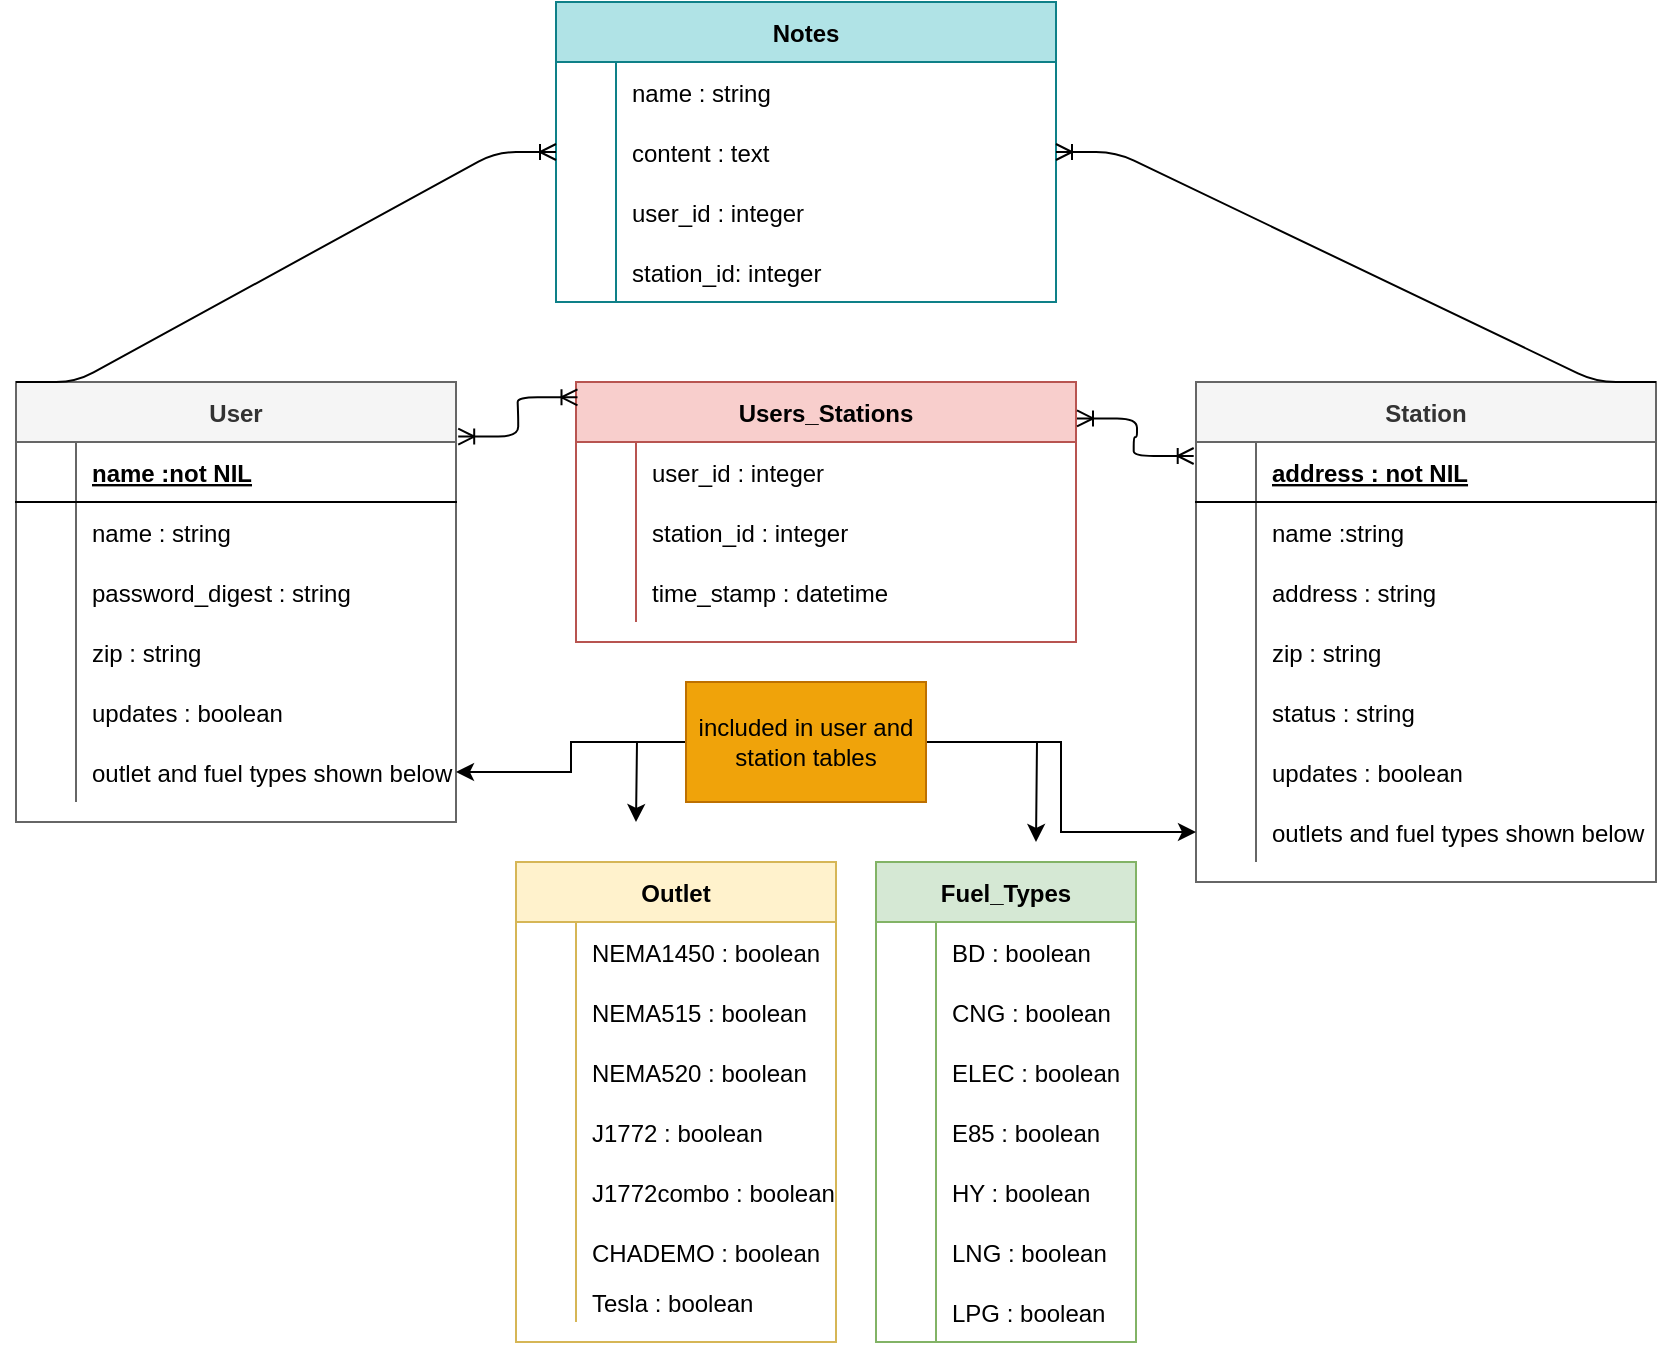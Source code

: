 <mxfile version="14.6.6" type="github">
  <diagram id="R2lEEEUBdFMjLlhIrx00" name="Page-1">
    <mxGraphModel dx="1888" dy="1648" grid="1" gridSize="10" guides="1" tooltips="1" connect="1" arrows="1" fold="1" page="1" pageScale="1" pageWidth="850" pageHeight="1100" math="0" shadow="0" extFonts="Permanent Marker^https://fonts.googleapis.com/css?family=Permanent+Marker">
      <root>
        <mxCell id="0" />
        <mxCell id="1" parent="0" />
        <mxCell id="C-vyLk0tnHw3VtMMgP7b-2" value="Station" style="shape=table;startSize=30;container=1;collapsible=1;childLayout=tableLayout;fixedRows=1;rowLines=0;fontStyle=1;align=center;resizeLast=1;fillColor=#f5f5f5;strokeColor=#666666;fontColor=#333333;" parent="1" vertex="1">
          <mxGeometry x="560" width="230" height="250" as="geometry" />
        </mxCell>
        <mxCell id="C-vyLk0tnHw3VtMMgP7b-3" value="" style="shape=partialRectangle;collapsible=0;dropTarget=0;pointerEvents=0;fillColor=none;points=[[0,0.5],[1,0.5]];portConstraint=eastwest;top=0;left=0;right=0;bottom=1;" parent="C-vyLk0tnHw3VtMMgP7b-2" vertex="1">
          <mxGeometry y="30" width="230" height="30" as="geometry" />
        </mxCell>
        <mxCell id="C-vyLk0tnHw3VtMMgP7b-4" value="" style="shape=partialRectangle;overflow=hidden;connectable=0;fillColor=none;top=0;left=0;bottom=0;right=0;fontStyle=1;" parent="C-vyLk0tnHw3VtMMgP7b-3" vertex="1">
          <mxGeometry width="30" height="30" as="geometry" />
        </mxCell>
        <mxCell id="C-vyLk0tnHw3VtMMgP7b-5" value="address : not NIL" style="shape=partialRectangle;overflow=hidden;connectable=0;fillColor=none;top=0;left=0;bottom=0;right=0;align=left;spacingLeft=6;fontStyle=5;" parent="C-vyLk0tnHw3VtMMgP7b-3" vertex="1">
          <mxGeometry x="30" width="200" height="30" as="geometry" />
        </mxCell>
        <mxCell id="C-vyLk0tnHw3VtMMgP7b-6" value="" style="shape=partialRectangle;collapsible=0;dropTarget=0;pointerEvents=0;fillColor=none;points=[[0,0.5],[1,0.5]];portConstraint=eastwest;top=0;left=0;right=0;bottom=0;" parent="C-vyLk0tnHw3VtMMgP7b-2" vertex="1">
          <mxGeometry y="60" width="230" height="30" as="geometry" />
        </mxCell>
        <mxCell id="C-vyLk0tnHw3VtMMgP7b-7" value="" style="shape=partialRectangle;overflow=hidden;connectable=0;fillColor=none;top=0;left=0;bottom=0;right=0;" parent="C-vyLk0tnHw3VtMMgP7b-6" vertex="1">
          <mxGeometry width="30" height="30" as="geometry" />
        </mxCell>
        <mxCell id="C-vyLk0tnHw3VtMMgP7b-8" value="name :string" style="shape=partialRectangle;overflow=hidden;connectable=0;fillColor=none;top=0;left=0;bottom=0;right=0;align=left;spacingLeft=6;" parent="C-vyLk0tnHw3VtMMgP7b-6" vertex="1">
          <mxGeometry x="30" width="200" height="30" as="geometry" />
        </mxCell>
        <mxCell id="C-vyLk0tnHw3VtMMgP7b-9" value="" style="shape=partialRectangle;collapsible=0;dropTarget=0;pointerEvents=0;fillColor=none;points=[[0,0.5],[1,0.5]];portConstraint=eastwest;top=0;left=0;right=0;bottom=0;" parent="C-vyLk0tnHw3VtMMgP7b-2" vertex="1">
          <mxGeometry y="90" width="230" height="30" as="geometry" />
        </mxCell>
        <mxCell id="C-vyLk0tnHw3VtMMgP7b-10" value="" style="shape=partialRectangle;overflow=hidden;connectable=0;fillColor=none;top=0;left=0;bottom=0;right=0;" parent="C-vyLk0tnHw3VtMMgP7b-9" vertex="1">
          <mxGeometry width="30" height="30" as="geometry" />
        </mxCell>
        <mxCell id="C-vyLk0tnHw3VtMMgP7b-11" value="address : string" style="shape=partialRectangle;overflow=hidden;connectable=0;fillColor=none;top=0;left=0;bottom=0;right=0;align=left;spacingLeft=6;" parent="C-vyLk0tnHw3VtMMgP7b-9" vertex="1">
          <mxGeometry x="30" width="200" height="30" as="geometry" />
        </mxCell>
        <mxCell id="jf7yfhhVnmcouFcIS6rH-11" value="" style="shape=partialRectangle;collapsible=0;dropTarget=0;pointerEvents=0;fillColor=none;points=[[0,0.5],[1,0.5]];portConstraint=eastwest;top=0;left=0;right=0;bottom=0;" vertex="1" parent="C-vyLk0tnHw3VtMMgP7b-2">
          <mxGeometry y="120" width="230" height="30" as="geometry" />
        </mxCell>
        <mxCell id="jf7yfhhVnmcouFcIS6rH-12" value="" style="shape=partialRectangle;overflow=hidden;connectable=0;fillColor=none;top=0;left=0;bottom=0;right=0;" vertex="1" parent="jf7yfhhVnmcouFcIS6rH-11">
          <mxGeometry width="30" height="30" as="geometry" />
        </mxCell>
        <mxCell id="jf7yfhhVnmcouFcIS6rH-13" value="zip : string" style="shape=partialRectangle;overflow=hidden;connectable=0;fillColor=none;top=0;left=0;bottom=0;right=0;align=left;spacingLeft=6;" vertex="1" parent="jf7yfhhVnmcouFcIS6rH-11">
          <mxGeometry x="30" width="200" height="30" as="geometry" />
        </mxCell>
        <mxCell id="jf7yfhhVnmcouFcIS6rH-14" value="" style="shape=partialRectangle;collapsible=0;dropTarget=0;pointerEvents=0;fillColor=none;points=[[0,0.5],[1,0.5]];portConstraint=eastwest;top=0;left=0;right=0;bottom=0;" vertex="1" parent="C-vyLk0tnHw3VtMMgP7b-2">
          <mxGeometry y="150" width="230" height="30" as="geometry" />
        </mxCell>
        <mxCell id="jf7yfhhVnmcouFcIS6rH-15" value="" style="shape=partialRectangle;overflow=hidden;connectable=0;fillColor=none;top=0;left=0;bottom=0;right=0;" vertex="1" parent="jf7yfhhVnmcouFcIS6rH-14">
          <mxGeometry width="30" height="30" as="geometry" />
        </mxCell>
        <mxCell id="jf7yfhhVnmcouFcIS6rH-16" value="status : string" style="shape=partialRectangle;overflow=hidden;connectable=0;fillColor=none;top=0;left=0;bottom=0;right=0;align=left;spacingLeft=6;" vertex="1" parent="jf7yfhhVnmcouFcIS6rH-14">
          <mxGeometry x="30" width="200" height="30" as="geometry" />
        </mxCell>
        <mxCell id="jf7yfhhVnmcouFcIS6rH-171" value="" style="shape=partialRectangle;collapsible=0;dropTarget=0;pointerEvents=0;fillColor=none;points=[[0,0.5],[1,0.5]];portConstraint=eastwest;top=0;left=0;right=0;bottom=0;" vertex="1" parent="C-vyLk0tnHw3VtMMgP7b-2">
          <mxGeometry y="180" width="230" height="30" as="geometry" />
        </mxCell>
        <mxCell id="jf7yfhhVnmcouFcIS6rH-172" value="" style="shape=partialRectangle;overflow=hidden;connectable=0;fillColor=none;top=0;left=0;bottom=0;right=0;" vertex="1" parent="jf7yfhhVnmcouFcIS6rH-171">
          <mxGeometry width="30" height="30" as="geometry" />
        </mxCell>
        <mxCell id="jf7yfhhVnmcouFcIS6rH-173" value="updates : boolean" style="shape=partialRectangle;overflow=hidden;connectable=0;fillColor=none;top=0;left=0;bottom=0;right=0;align=left;spacingLeft=6;" vertex="1" parent="jf7yfhhVnmcouFcIS6rH-171">
          <mxGeometry x="30" width="200" height="30" as="geometry" />
        </mxCell>
        <mxCell id="jf7yfhhVnmcouFcIS6rH-182" value="" style="shape=partialRectangle;collapsible=0;dropTarget=0;pointerEvents=0;fillColor=none;points=[[0,0.5],[1,0.5]];portConstraint=eastwest;top=0;left=0;right=0;bottom=0;" vertex="1" parent="C-vyLk0tnHw3VtMMgP7b-2">
          <mxGeometry y="210" width="230" height="30" as="geometry" />
        </mxCell>
        <mxCell id="jf7yfhhVnmcouFcIS6rH-183" value="" style="shape=partialRectangle;overflow=hidden;connectable=0;fillColor=none;top=0;left=0;bottom=0;right=0;" vertex="1" parent="jf7yfhhVnmcouFcIS6rH-182">
          <mxGeometry width="30" height="30" as="geometry" />
        </mxCell>
        <mxCell id="jf7yfhhVnmcouFcIS6rH-184" value="outlets and fuel types shown below" style="shape=partialRectangle;overflow=hidden;connectable=0;fillColor=none;top=0;left=0;bottom=0;right=0;align=left;spacingLeft=6;" vertex="1" parent="jf7yfhhVnmcouFcIS6rH-182">
          <mxGeometry x="30" width="200" height="30" as="geometry" />
        </mxCell>
        <mxCell id="C-vyLk0tnHw3VtMMgP7b-13" value="Users_Stations" style="shape=table;startSize=30;container=1;collapsible=1;childLayout=tableLayout;fixedRows=1;rowLines=0;fontStyle=1;align=center;resizeLast=1;fillColor=#f8cecc;strokeColor=#b85450;" parent="1" vertex="1">
          <mxGeometry x="250" width="250" height="130" as="geometry" />
        </mxCell>
        <mxCell id="C-vyLk0tnHw3VtMMgP7b-17" value="" style="shape=partialRectangle;collapsible=0;dropTarget=0;pointerEvents=0;fillColor=none;points=[[0,0.5],[1,0.5]];portConstraint=eastwest;top=0;left=0;right=0;bottom=0;" parent="C-vyLk0tnHw3VtMMgP7b-13" vertex="1">
          <mxGeometry y="30" width="250" height="30" as="geometry" />
        </mxCell>
        <mxCell id="C-vyLk0tnHw3VtMMgP7b-18" value="" style="shape=partialRectangle;overflow=hidden;connectable=0;fillColor=none;top=0;left=0;bottom=0;right=0;" parent="C-vyLk0tnHw3VtMMgP7b-17" vertex="1">
          <mxGeometry width="30" height="30" as="geometry" />
        </mxCell>
        <mxCell id="C-vyLk0tnHw3VtMMgP7b-19" value="user_id : integer" style="shape=partialRectangle;overflow=hidden;connectable=0;fillColor=none;top=0;left=0;bottom=0;right=0;align=left;spacingLeft=6;" parent="C-vyLk0tnHw3VtMMgP7b-17" vertex="1">
          <mxGeometry x="30" width="220" height="30" as="geometry" />
        </mxCell>
        <mxCell id="C-vyLk0tnHw3VtMMgP7b-20" value="" style="shape=partialRectangle;collapsible=0;dropTarget=0;pointerEvents=0;fillColor=none;points=[[0,0.5],[1,0.5]];portConstraint=eastwest;top=0;left=0;right=0;bottom=0;" parent="C-vyLk0tnHw3VtMMgP7b-13" vertex="1">
          <mxGeometry y="60" width="250" height="30" as="geometry" />
        </mxCell>
        <mxCell id="C-vyLk0tnHw3VtMMgP7b-21" value="" style="shape=partialRectangle;overflow=hidden;connectable=0;fillColor=none;top=0;left=0;bottom=0;right=0;" parent="C-vyLk0tnHw3VtMMgP7b-20" vertex="1">
          <mxGeometry width="30" height="30" as="geometry" />
        </mxCell>
        <mxCell id="C-vyLk0tnHw3VtMMgP7b-22" value="station_id : integer" style="shape=partialRectangle;overflow=hidden;connectable=0;fillColor=none;top=0;left=0;bottom=0;right=0;align=left;spacingLeft=6;" parent="C-vyLk0tnHw3VtMMgP7b-20" vertex="1">
          <mxGeometry x="30" width="220" height="30" as="geometry" />
        </mxCell>
        <mxCell id="jf7yfhhVnmcouFcIS6rH-17" value="" style="shape=partialRectangle;collapsible=0;dropTarget=0;pointerEvents=0;fillColor=none;points=[[0,0.5],[1,0.5]];portConstraint=eastwest;top=0;left=0;right=0;bottom=0;" vertex="1" parent="C-vyLk0tnHw3VtMMgP7b-13">
          <mxGeometry y="90" width="250" height="30" as="geometry" />
        </mxCell>
        <mxCell id="jf7yfhhVnmcouFcIS6rH-18" value="" style="shape=partialRectangle;overflow=hidden;connectable=0;fillColor=none;top=0;left=0;bottom=0;right=0;" vertex="1" parent="jf7yfhhVnmcouFcIS6rH-17">
          <mxGeometry width="30" height="30" as="geometry" />
        </mxCell>
        <mxCell id="jf7yfhhVnmcouFcIS6rH-19" value="time_stamp : datetime" style="shape=partialRectangle;overflow=hidden;connectable=0;fillColor=none;top=0;left=0;bottom=0;right=0;align=left;spacingLeft=6;" vertex="1" parent="jf7yfhhVnmcouFcIS6rH-17">
          <mxGeometry x="30" width="220" height="30" as="geometry" />
        </mxCell>
        <mxCell id="C-vyLk0tnHw3VtMMgP7b-23" value="User" style="shape=table;startSize=30;container=1;collapsible=1;childLayout=tableLayout;fixedRows=1;rowLines=0;fontStyle=1;align=center;resizeLast=1;fillColor=#f5f5f5;strokeColor=#666666;fontColor=#333333;" parent="1" vertex="1">
          <mxGeometry x="-30" width="220" height="220" as="geometry" />
        </mxCell>
        <mxCell id="C-vyLk0tnHw3VtMMgP7b-24" value="" style="shape=partialRectangle;collapsible=0;dropTarget=0;pointerEvents=0;fillColor=none;points=[[0,0.5],[1,0.5]];portConstraint=eastwest;top=0;left=0;right=0;bottom=1;" parent="C-vyLk0tnHw3VtMMgP7b-23" vertex="1">
          <mxGeometry y="30" width="220" height="30" as="geometry" />
        </mxCell>
        <mxCell id="C-vyLk0tnHw3VtMMgP7b-25" value="" style="shape=partialRectangle;overflow=hidden;connectable=0;fillColor=none;top=0;left=0;bottom=0;right=0;fontStyle=1;" parent="C-vyLk0tnHw3VtMMgP7b-24" vertex="1">
          <mxGeometry width="30" height="30" as="geometry" />
        </mxCell>
        <mxCell id="C-vyLk0tnHw3VtMMgP7b-26" value="name :not NIL" style="shape=partialRectangle;overflow=hidden;connectable=0;fillColor=none;top=0;left=0;bottom=0;right=0;align=left;spacingLeft=6;fontStyle=5;" parent="C-vyLk0tnHw3VtMMgP7b-24" vertex="1">
          <mxGeometry x="30" width="190" height="30" as="geometry" />
        </mxCell>
        <mxCell id="C-vyLk0tnHw3VtMMgP7b-27" value="" style="shape=partialRectangle;collapsible=0;dropTarget=0;pointerEvents=0;fillColor=none;points=[[0,0.5],[1,0.5]];portConstraint=eastwest;top=0;left=0;right=0;bottom=0;" parent="C-vyLk0tnHw3VtMMgP7b-23" vertex="1">
          <mxGeometry y="60" width="220" height="30" as="geometry" />
        </mxCell>
        <mxCell id="C-vyLk0tnHw3VtMMgP7b-28" value="" style="shape=partialRectangle;overflow=hidden;connectable=0;fillColor=none;top=0;left=0;bottom=0;right=0;" parent="C-vyLk0tnHw3VtMMgP7b-27" vertex="1">
          <mxGeometry width="30" height="30" as="geometry" />
        </mxCell>
        <mxCell id="C-vyLk0tnHw3VtMMgP7b-29" value="name : string" style="shape=partialRectangle;overflow=hidden;connectable=0;fillColor=none;top=0;left=0;bottom=0;right=0;align=left;spacingLeft=6;" parent="C-vyLk0tnHw3VtMMgP7b-27" vertex="1">
          <mxGeometry x="30" width="190" height="30" as="geometry" />
        </mxCell>
        <mxCell id="jf7yfhhVnmcouFcIS6rH-5" value="" style="shape=partialRectangle;collapsible=0;dropTarget=0;pointerEvents=0;fillColor=none;points=[[0,0.5],[1,0.5]];portConstraint=eastwest;top=0;left=0;right=0;bottom=0;" vertex="1" parent="C-vyLk0tnHw3VtMMgP7b-23">
          <mxGeometry y="90" width="220" height="30" as="geometry" />
        </mxCell>
        <mxCell id="jf7yfhhVnmcouFcIS6rH-6" value="" style="shape=partialRectangle;overflow=hidden;connectable=0;fillColor=none;top=0;left=0;bottom=0;right=0;" vertex="1" parent="jf7yfhhVnmcouFcIS6rH-5">
          <mxGeometry width="30" height="30" as="geometry" />
        </mxCell>
        <mxCell id="jf7yfhhVnmcouFcIS6rH-7" value="password_digest : string" style="shape=partialRectangle;overflow=hidden;connectable=0;fillColor=none;top=0;left=0;bottom=0;right=0;align=left;spacingLeft=6;" vertex="1" parent="jf7yfhhVnmcouFcIS6rH-5">
          <mxGeometry x="30" width="190" height="30" as="geometry" />
        </mxCell>
        <mxCell id="jf7yfhhVnmcouFcIS6rH-8" value="" style="shape=partialRectangle;collapsible=0;dropTarget=0;pointerEvents=0;fillColor=none;points=[[0,0.5],[1,0.5]];portConstraint=eastwest;top=0;left=0;right=0;bottom=0;" vertex="1" parent="C-vyLk0tnHw3VtMMgP7b-23">
          <mxGeometry y="120" width="220" height="30" as="geometry" />
        </mxCell>
        <mxCell id="jf7yfhhVnmcouFcIS6rH-9" value="" style="shape=partialRectangle;overflow=hidden;connectable=0;fillColor=none;top=0;left=0;bottom=0;right=0;" vertex="1" parent="jf7yfhhVnmcouFcIS6rH-8">
          <mxGeometry width="30" height="30" as="geometry" />
        </mxCell>
        <mxCell id="jf7yfhhVnmcouFcIS6rH-10" value="zip : string " style="shape=partialRectangle;overflow=hidden;connectable=0;fillColor=none;top=0;left=0;bottom=0;right=0;align=left;spacingLeft=6;" vertex="1" parent="jf7yfhhVnmcouFcIS6rH-8">
          <mxGeometry x="30" width="190" height="30" as="geometry" />
        </mxCell>
        <mxCell id="jf7yfhhVnmcouFcIS6rH-168" value="" style="shape=partialRectangle;collapsible=0;dropTarget=0;pointerEvents=0;fillColor=none;points=[[0,0.5],[1,0.5]];portConstraint=eastwest;top=0;left=0;right=0;bottom=0;" vertex="1" parent="C-vyLk0tnHw3VtMMgP7b-23">
          <mxGeometry y="150" width="220" height="30" as="geometry" />
        </mxCell>
        <mxCell id="jf7yfhhVnmcouFcIS6rH-169" value="" style="shape=partialRectangle;overflow=hidden;connectable=0;fillColor=none;top=0;left=0;bottom=0;right=0;" vertex="1" parent="jf7yfhhVnmcouFcIS6rH-168">
          <mxGeometry width="30" height="30" as="geometry" />
        </mxCell>
        <mxCell id="jf7yfhhVnmcouFcIS6rH-170" value="updates : boolean" style="shape=partialRectangle;overflow=hidden;connectable=0;fillColor=none;top=0;left=0;bottom=0;right=0;align=left;spacingLeft=6;" vertex="1" parent="jf7yfhhVnmcouFcIS6rH-168">
          <mxGeometry x="30" width="190" height="30" as="geometry" />
        </mxCell>
        <mxCell id="jf7yfhhVnmcouFcIS6rH-179" value="" style="shape=partialRectangle;collapsible=0;dropTarget=0;pointerEvents=0;fillColor=none;points=[[0,0.5],[1,0.5]];portConstraint=eastwest;top=0;left=0;right=0;bottom=0;" vertex="1" parent="C-vyLk0tnHw3VtMMgP7b-23">
          <mxGeometry y="180" width="220" height="30" as="geometry" />
        </mxCell>
        <mxCell id="jf7yfhhVnmcouFcIS6rH-180" value="" style="shape=partialRectangle;overflow=hidden;connectable=0;fillColor=none;top=0;left=0;bottom=0;right=0;" vertex="1" parent="jf7yfhhVnmcouFcIS6rH-179">
          <mxGeometry width="30" height="30" as="geometry" />
        </mxCell>
        <mxCell id="jf7yfhhVnmcouFcIS6rH-181" value="outlet and fuel types shown below" style="shape=partialRectangle;overflow=hidden;connectable=0;fillColor=none;top=0;left=0;bottom=0;right=0;align=left;spacingLeft=6;" vertex="1" parent="jf7yfhhVnmcouFcIS6rH-179">
          <mxGeometry x="30" width="190" height="30" as="geometry" />
        </mxCell>
        <mxCell id="jf7yfhhVnmcouFcIS6rH-1" value="" style="edgeStyle=entityRelationEdgeStyle;fontSize=12;html=1;endArrow=ERoneToMany;startArrow=ERoneToMany;entryX=0.003;entryY=0.059;entryDx=0;entryDy=0;entryPerimeter=0;exitX=1.005;exitY=0.124;exitDx=0;exitDy=0;exitPerimeter=0;" edge="1" parent="1" source="C-vyLk0tnHw3VtMMgP7b-23" target="C-vyLk0tnHw3VtMMgP7b-13">
          <mxGeometry width="100" height="100" relative="1" as="geometry">
            <mxPoint x="170" y="310" as="sourcePoint" />
            <mxPoint x="470" y="230" as="targetPoint" />
          </mxGeometry>
        </mxCell>
        <mxCell id="jf7yfhhVnmcouFcIS6rH-3" value="" style="edgeStyle=entityRelationEdgeStyle;fontSize=12;html=1;endArrow=ERoneToMany;startArrow=ERoneToMany;entryX=-0.005;entryY=0.148;entryDx=0;entryDy=0;entryPerimeter=0;exitX=1.002;exitY=0.14;exitDx=0;exitDy=0;exitPerimeter=0;" edge="1" parent="1" source="C-vyLk0tnHw3VtMMgP7b-13" target="C-vyLk0tnHw3VtMMgP7b-2">
          <mxGeometry width="100" height="100" relative="1" as="geometry">
            <mxPoint x="370" y="330" as="sourcePoint" />
            <mxPoint x="470" y="230" as="targetPoint" />
          </mxGeometry>
        </mxCell>
        <mxCell id="jf7yfhhVnmcouFcIS6rH-20" value="Notes" style="shape=table;startSize=30;container=1;collapsible=1;childLayout=tableLayout;fixedRows=1;rowLines=0;fontStyle=1;align=center;resizeLast=1;fillColor=#b0e3e6;strokeColor=#0e8088;" vertex="1" parent="1">
          <mxGeometry x="240" y="-190" width="250" height="150" as="geometry" />
        </mxCell>
        <mxCell id="jf7yfhhVnmcouFcIS6rH-24" value="" style="shape=partialRectangle;collapsible=0;dropTarget=0;pointerEvents=0;fillColor=none;points=[[0,0.5],[1,0.5]];portConstraint=eastwest;top=0;left=0;right=0;bottom=0;" vertex="1" parent="jf7yfhhVnmcouFcIS6rH-20">
          <mxGeometry y="30" width="250" height="30" as="geometry" />
        </mxCell>
        <mxCell id="jf7yfhhVnmcouFcIS6rH-25" value="" style="shape=partialRectangle;overflow=hidden;connectable=0;fillColor=none;top=0;left=0;bottom=0;right=0;" vertex="1" parent="jf7yfhhVnmcouFcIS6rH-24">
          <mxGeometry width="30" height="30" as="geometry" />
        </mxCell>
        <mxCell id="jf7yfhhVnmcouFcIS6rH-26" value="name : string" style="shape=partialRectangle;overflow=hidden;connectable=0;fillColor=none;top=0;left=0;bottom=0;right=0;align=left;spacingLeft=6;" vertex="1" parent="jf7yfhhVnmcouFcIS6rH-24">
          <mxGeometry x="30" width="220" height="30" as="geometry" />
        </mxCell>
        <mxCell id="jf7yfhhVnmcouFcIS6rH-27" value="" style="shape=partialRectangle;collapsible=0;dropTarget=0;pointerEvents=0;fillColor=none;points=[[0,0.5],[1,0.5]];portConstraint=eastwest;top=0;left=0;right=0;bottom=0;" vertex="1" parent="jf7yfhhVnmcouFcIS6rH-20">
          <mxGeometry y="60" width="250" height="30" as="geometry" />
        </mxCell>
        <mxCell id="jf7yfhhVnmcouFcIS6rH-28" value="" style="shape=partialRectangle;overflow=hidden;connectable=0;fillColor=none;top=0;left=0;bottom=0;right=0;" vertex="1" parent="jf7yfhhVnmcouFcIS6rH-27">
          <mxGeometry width="30" height="30" as="geometry" />
        </mxCell>
        <mxCell id="jf7yfhhVnmcouFcIS6rH-29" value="content : text" style="shape=partialRectangle;overflow=hidden;connectable=0;fillColor=none;top=0;left=0;bottom=0;right=0;align=left;spacingLeft=6;" vertex="1" parent="jf7yfhhVnmcouFcIS6rH-27">
          <mxGeometry x="30" width="220" height="30" as="geometry" />
        </mxCell>
        <mxCell id="jf7yfhhVnmcouFcIS6rH-34" value="" style="shape=partialRectangle;collapsible=0;dropTarget=0;pointerEvents=0;fillColor=none;points=[[0,0.5],[1,0.5]];portConstraint=eastwest;top=0;left=0;right=0;bottom=0;" vertex="1" parent="jf7yfhhVnmcouFcIS6rH-20">
          <mxGeometry y="90" width="250" height="30" as="geometry" />
        </mxCell>
        <mxCell id="jf7yfhhVnmcouFcIS6rH-35" value="" style="shape=partialRectangle;overflow=hidden;connectable=0;fillColor=none;top=0;left=0;bottom=0;right=0;" vertex="1" parent="jf7yfhhVnmcouFcIS6rH-34">
          <mxGeometry width="30" height="30" as="geometry" />
        </mxCell>
        <mxCell id="jf7yfhhVnmcouFcIS6rH-36" value="user_id : integer" style="shape=partialRectangle;overflow=hidden;connectable=0;fillColor=none;top=0;left=0;bottom=0;right=0;align=left;spacingLeft=6;" vertex="1" parent="jf7yfhhVnmcouFcIS6rH-34">
          <mxGeometry x="30" width="220" height="30" as="geometry" />
        </mxCell>
        <mxCell id="jf7yfhhVnmcouFcIS6rH-50" value="" style="shape=partialRectangle;collapsible=0;dropTarget=0;pointerEvents=0;fillColor=none;points=[[0,0.5],[1,0.5]];portConstraint=eastwest;top=0;left=0;right=0;bottom=0;" vertex="1" parent="jf7yfhhVnmcouFcIS6rH-20">
          <mxGeometry y="120" width="250" height="30" as="geometry" />
        </mxCell>
        <mxCell id="jf7yfhhVnmcouFcIS6rH-51" value="" style="shape=partialRectangle;overflow=hidden;connectable=0;fillColor=none;top=0;left=0;bottom=0;right=0;" vertex="1" parent="jf7yfhhVnmcouFcIS6rH-50">
          <mxGeometry width="30" height="30" as="geometry" />
        </mxCell>
        <mxCell id="jf7yfhhVnmcouFcIS6rH-52" value="station_id: integer" style="shape=partialRectangle;overflow=hidden;connectable=0;fillColor=none;top=0;left=0;bottom=0;right=0;align=left;spacingLeft=6;" vertex="1" parent="jf7yfhhVnmcouFcIS6rH-50">
          <mxGeometry x="30" width="220" height="30" as="geometry" />
        </mxCell>
        <mxCell id="jf7yfhhVnmcouFcIS6rH-33" value="" style="edgeStyle=entityRelationEdgeStyle;fontSize=12;html=1;endArrow=ERoneToMany;entryX=1;entryY=0.5;entryDx=0;entryDy=0;exitX=1;exitY=0;exitDx=0;exitDy=0;" edge="1" parent="1" source="C-vyLk0tnHw3VtMMgP7b-2" target="jf7yfhhVnmcouFcIS6rH-27">
          <mxGeometry width="100" height="100" relative="1" as="geometry">
            <mxPoint x="820" y="20" as="sourcePoint" />
            <mxPoint x="470" y="130" as="targetPoint" />
          </mxGeometry>
        </mxCell>
        <mxCell id="jf7yfhhVnmcouFcIS6rH-53" value="" style="edgeStyle=entityRelationEdgeStyle;fontSize=12;html=1;endArrow=ERoneToMany;exitX=0;exitY=0;exitDx=0;exitDy=0;" edge="1" parent="1" source="C-vyLk0tnHw3VtMMgP7b-23" target="jf7yfhhVnmcouFcIS6rH-27">
          <mxGeometry width="100" height="100" relative="1" as="geometry">
            <mxPoint x="370" y="230" as="sourcePoint" />
            <mxPoint x="470" y="130" as="targetPoint" />
          </mxGeometry>
        </mxCell>
        <mxCell id="jf7yfhhVnmcouFcIS6rH-55" value="Fuel_Types" style="shape=table;startSize=30;container=1;collapsible=1;childLayout=tableLayout;fixedRows=1;rowLines=0;fontStyle=1;align=center;resizeLast=1;fillColor=#d5e8d4;strokeColor=#82b366;" vertex="1" parent="1">
          <mxGeometry x="400" y="240" width="130" height="240" as="geometry" />
        </mxCell>
        <mxCell id="jf7yfhhVnmcouFcIS6rH-59" value="" style="shape=partialRectangle;collapsible=0;dropTarget=0;pointerEvents=0;fillColor=none;points=[[0,0.5],[1,0.5]];portConstraint=eastwest;top=0;left=0;right=0;bottom=0;" vertex="1" parent="jf7yfhhVnmcouFcIS6rH-55">
          <mxGeometry y="30" width="130" height="30" as="geometry" />
        </mxCell>
        <mxCell id="jf7yfhhVnmcouFcIS6rH-60" value="" style="shape=partialRectangle;overflow=hidden;connectable=0;fillColor=none;top=0;left=0;bottom=0;right=0;" vertex="1" parent="jf7yfhhVnmcouFcIS6rH-59">
          <mxGeometry width="30" height="30" as="geometry" />
        </mxCell>
        <mxCell id="jf7yfhhVnmcouFcIS6rH-61" value="BD : boolean" style="shape=partialRectangle;overflow=hidden;connectable=0;fillColor=none;top=0;left=0;bottom=0;right=0;align=left;spacingLeft=6;" vertex="1" parent="jf7yfhhVnmcouFcIS6rH-59">
          <mxGeometry x="30" width="100" height="30" as="geometry" />
        </mxCell>
        <mxCell id="jf7yfhhVnmcouFcIS6rH-62" value="" style="shape=partialRectangle;collapsible=0;dropTarget=0;pointerEvents=0;fillColor=none;points=[[0,0.5],[1,0.5]];portConstraint=eastwest;top=0;left=0;right=0;bottom=0;" vertex="1" parent="jf7yfhhVnmcouFcIS6rH-55">
          <mxGeometry y="60" width="130" height="30" as="geometry" />
        </mxCell>
        <mxCell id="jf7yfhhVnmcouFcIS6rH-63" value="" style="shape=partialRectangle;overflow=hidden;connectable=0;fillColor=none;top=0;left=0;bottom=0;right=0;" vertex="1" parent="jf7yfhhVnmcouFcIS6rH-62">
          <mxGeometry width="30" height="30" as="geometry" />
        </mxCell>
        <mxCell id="jf7yfhhVnmcouFcIS6rH-64" value="CNG : boolean" style="shape=partialRectangle;overflow=hidden;connectable=0;fillColor=none;top=0;left=0;bottom=0;right=0;align=left;spacingLeft=6;" vertex="1" parent="jf7yfhhVnmcouFcIS6rH-62">
          <mxGeometry x="30" width="100" height="30" as="geometry" />
        </mxCell>
        <mxCell id="jf7yfhhVnmcouFcIS6rH-65" value="" style="shape=partialRectangle;collapsible=0;dropTarget=0;pointerEvents=0;fillColor=none;points=[[0,0.5],[1,0.5]];portConstraint=eastwest;top=0;left=0;right=0;bottom=0;" vertex="1" parent="jf7yfhhVnmcouFcIS6rH-55">
          <mxGeometry y="90" width="130" height="30" as="geometry" />
        </mxCell>
        <mxCell id="jf7yfhhVnmcouFcIS6rH-66" value="" style="shape=partialRectangle;overflow=hidden;connectable=0;fillColor=none;top=0;left=0;bottom=0;right=0;" vertex="1" parent="jf7yfhhVnmcouFcIS6rH-65">
          <mxGeometry width="30" height="30" as="geometry" />
        </mxCell>
        <mxCell id="jf7yfhhVnmcouFcIS6rH-67" value="ELEC : boolean" style="shape=partialRectangle;overflow=hidden;connectable=0;fillColor=none;top=0;left=0;bottom=0;right=0;align=left;spacingLeft=6;" vertex="1" parent="jf7yfhhVnmcouFcIS6rH-65">
          <mxGeometry x="30" width="100" height="30" as="geometry" />
        </mxCell>
        <mxCell id="jf7yfhhVnmcouFcIS6rH-68" value="" style="shape=partialRectangle;collapsible=0;dropTarget=0;pointerEvents=0;fillColor=none;points=[[0,0.5],[1,0.5]];portConstraint=eastwest;top=0;left=0;right=0;bottom=0;" vertex="1" parent="jf7yfhhVnmcouFcIS6rH-55">
          <mxGeometry y="120" width="130" height="30" as="geometry" />
        </mxCell>
        <mxCell id="jf7yfhhVnmcouFcIS6rH-69" value="" style="shape=partialRectangle;overflow=hidden;connectable=0;fillColor=none;top=0;left=0;bottom=0;right=0;" vertex="1" parent="jf7yfhhVnmcouFcIS6rH-68">
          <mxGeometry width="30" height="30" as="geometry" />
        </mxCell>
        <mxCell id="jf7yfhhVnmcouFcIS6rH-70" value="E85 : boolean" style="shape=partialRectangle;overflow=hidden;connectable=0;fillColor=none;top=0;left=0;bottom=0;right=0;align=left;spacingLeft=6;" vertex="1" parent="jf7yfhhVnmcouFcIS6rH-68">
          <mxGeometry x="30" width="100" height="30" as="geometry" />
        </mxCell>
        <mxCell id="jf7yfhhVnmcouFcIS6rH-96" value="" style="shape=partialRectangle;collapsible=0;dropTarget=0;pointerEvents=0;fillColor=none;points=[[0,0.5],[1,0.5]];portConstraint=eastwest;top=0;left=0;right=0;bottom=0;" vertex="1" parent="jf7yfhhVnmcouFcIS6rH-55">
          <mxGeometry y="150" width="130" height="30" as="geometry" />
        </mxCell>
        <mxCell id="jf7yfhhVnmcouFcIS6rH-97" value="" style="shape=partialRectangle;overflow=hidden;connectable=0;fillColor=none;top=0;left=0;bottom=0;right=0;" vertex="1" parent="jf7yfhhVnmcouFcIS6rH-96">
          <mxGeometry width="30" height="30" as="geometry" />
        </mxCell>
        <mxCell id="jf7yfhhVnmcouFcIS6rH-98" value="HY : boolean" style="shape=partialRectangle;overflow=hidden;connectable=0;fillColor=none;top=0;left=0;bottom=0;right=0;align=left;spacingLeft=6;" vertex="1" parent="jf7yfhhVnmcouFcIS6rH-96">
          <mxGeometry x="30" width="100" height="30" as="geometry" />
        </mxCell>
        <mxCell id="jf7yfhhVnmcouFcIS6rH-99" value="" style="shape=partialRectangle;collapsible=0;dropTarget=0;pointerEvents=0;fillColor=none;points=[[0,0.5],[1,0.5]];portConstraint=eastwest;top=0;left=0;right=0;bottom=0;" vertex="1" parent="jf7yfhhVnmcouFcIS6rH-55">
          <mxGeometry y="180" width="130" height="30" as="geometry" />
        </mxCell>
        <mxCell id="jf7yfhhVnmcouFcIS6rH-100" value="" style="shape=partialRectangle;overflow=hidden;connectable=0;fillColor=none;top=0;left=0;bottom=0;right=0;" vertex="1" parent="jf7yfhhVnmcouFcIS6rH-99">
          <mxGeometry width="30" height="30" as="geometry" />
        </mxCell>
        <mxCell id="jf7yfhhVnmcouFcIS6rH-101" value="LNG : boolean" style="shape=partialRectangle;overflow=hidden;connectable=0;fillColor=none;top=0;left=0;bottom=0;right=0;align=left;spacingLeft=6;" vertex="1" parent="jf7yfhhVnmcouFcIS6rH-99">
          <mxGeometry x="30" width="100" height="30" as="geometry" />
        </mxCell>
        <mxCell id="jf7yfhhVnmcouFcIS6rH-102" value="" style="shape=partialRectangle;collapsible=0;dropTarget=0;pointerEvents=0;fillColor=none;points=[[0,0.5],[1,0.5]];portConstraint=eastwest;top=0;left=0;right=0;bottom=0;" vertex="1" parent="jf7yfhhVnmcouFcIS6rH-55">
          <mxGeometry y="210" width="130" height="30" as="geometry" />
        </mxCell>
        <mxCell id="jf7yfhhVnmcouFcIS6rH-103" value="" style="shape=partialRectangle;overflow=hidden;connectable=0;fillColor=none;top=0;left=0;bottom=0;right=0;" vertex="1" parent="jf7yfhhVnmcouFcIS6rH-102">
          <mxGeometry width="30" height="30" as="geometry" />
        </mxCell>
        <mxCell id="jf7yfhhVnmcouFcIS6rH-104" value="LPG : boolean" style="shape=partialRectangle;overflow=hidden;connectable=0;fillColor=none;top=0;left=0;bottom=0;right=0;align=left;spacingLeft=6;" vertex="1" parent="jf7yfhhVnmcouFcIS6rH-102">
          <mxGeometry x="30" width="100" height="30" as="geometry" />
        </mxCell>
        <mxCell id="jf7yfhhVnmcouFcIS6rH-71" value="Outlet" style="shape=table;startSize=30;container=1;collapsible=1;childLayout=tableLayout;fixedRows=1;rowLines=0;fontStyle=1;align=center;resizeLast=1;fillColor=#fff2cc;strokeColor=#d6b656;" vertex="1" parent="1">
          <mxGeometry x="220" y="240" width="160" height="240" as="geometry" />
        </mxCell>
        <mxCell id="jf7yfhhVnmcouFcIS6rH-75" value="" style="shape=partialRectangle;collapsible=0;dropTarget=0;pointerEvents=0;fillColor=none;points=[[0,0.5],[1,0.5]];portConstraint=eastwest;top=0;left=0;right=0;bottom=0;" vertex="1" parent="jf7yfhhVnmcouFcIS6rH-71">
          <mxGeometry y="30" width="160" height="30" as="geometry" />
        </mxCell>
        <mxCell id="jf7yfhhVnmcouFcIS6rH-76" value="" style="shape=partialRectangle;overflow=hidden;connectable=0;fillColor=none;top=0;left=0;bottom=0;right=0;" vertex="1" parent="jf7yfhhVnmcouFcIS6rH-75">
          <mxGeometry width="30" height="30" as="geometry" />
        </mxCell>
        <mxCell id="jf7yfhhVnmcouFcIS6rH-77" value="NEMA1450 : boolean" style="shape=partialRectangle;overflow=hidden;connectable=0;fillColor=none;top=0;left=0;bottom=0;right=0;align=left;spacingLeft=6;" vertex="1" parent="jf7yfhhVnmcouFcIS6rH-75">
          <mxGeometry x="30" width="130" height="30" as="geometry" />
        </mxCell>
        <mxCell id="jf7yfhhVnmcouFcIS6rH-78" value="" style="shape=partialRectangle;collapsible=0;dropTarget=0;pointerEvents=0;fillColor=none;points=[[0,0.5],[1,0.5]];portConstraint=eastwest;top=0;left=0;right=0;bottom=0;" vertex="1" parent="jf7yfhhVnmcouFcIS6rH-71">
          <mxGeometry y="60" width="160" height="30" as="geometry" />
        </mxCell>
        <mxCell id="jf7yfhhVnmcouFcIS6rH-79" value="" style="shape=partialRectangle;overflow=hidden;connectable=0;fillColor=none;top=0;left=0;bottom=0;right=0;" vertex="1" parent="jf7yfhhVnmcouFcIS6rH-78">
          <mxGeometry width="30" height="30" as="geometry" />
        </mxCell>
        <mxCell id="jf7yfhhVnmcouFcIS6rH-80" value="NEMA515 : boolean" style="shape=partialRectangle;overflow=hidden;connectable=0;fillColor=none;top=0;left=0;bottom=0;right=0;align=left;spacingLeft=6;" vertex="1" parent="jf7yfhhVnmcouFcIS6rH-78">
          <mxGeometry x="30" width="130" height="30" as="geometry" />
        </mxCell>
        <mxCell id="jf7yfhhVnmcouFcIS6rH-81" value="" style="shape=partialRectangle;collapsible=0;dropTarget=0;pointerEvents=0;fillColor=none;points=[[0,0.5],[1,0.5]];portConstraint=eastwest;top=0;left=0;right=0;bottom=0;" vertex="1" parent="jf7yfhhVnmcouFcIS6rH-71">
          <mxGeometry y="90" width="160" height="30" as="geometry" />
        </mxCell>
        <mxCell id="jf7yfhhVnmcouFcIS6rH-82" value="" style="shape=partialRectangle;overflow=hidden;connectable=0;fillColor=none;top=0;left=0;bottom=0;right=0;" vertex="1" parent="jf7yfhhVnmcouFcIS6rH-81">
          <mxGeometry width="30" height="30" as="geometry" />
        </mxCell>
        <mxCell id="jf7yfhhVnmcouFcIS6rH-83" value="NEMA520 : boolean" style="shape=partialRectangle;overflow=hidden;connectable=0;fillColor=none;top=0;left=0;bottom=0;right=0;align=left;spacingLeft=6;" vertex="1" parent="jf7yfhhVnmcouFcIS6rH-81">
          <mxGeometry x="30" width="130" height="30" as="geometry" />
        </mxCell>
        <mxCell id="jf7yfhhVnmcouFcIS6rH-84" value="" style="shape=partialRectangle;collapsible=0;dropTarget=0;pointerEvents=0;fillColor=none;points=[[0,0.5],[1,0.5]];portConstraint=eastwest;top=0;left=0;right=0;bottom=0;" vertex="1" parent="jf7yfhhVnmcouFcIS6rH-71">
          <mxGeometry y="120" width="160" height="30" as="geometry" />
        </mxCell>
        <mxCell id="jf7yfhhVnmcouFcIS6rH-85" value="" style="shape=partialRectangle;overflow=hidden;connectable=0;fillColor=none;top=0;left=0;bottom=0;right=0;" vertex="1" parent="jf7yfhhVnmcouFcIS6rH-84">
          <mxGeometry width="30" height="30" as="geometry" />
        </mxCell>
        <mxCell id="jf7yfhhVnmcouFcIS6rH-86" value="J1772 : boolean" style="shape=partialRectangle;overflow=hidden;connectable=0;fillColor=none;top=0;left=0;bottom=0;right=0;align=left;spacingLeft=6;" vertex="1" parent="jf7yfhhVnmcouFcIS6rH-84">
          <mxGeometry x="30" width="130" height="30" as="geometry" />
        </mxCell>
        <mxCell id="jf7yfhhVnmcouFcIS6rH-87" value="" style="shape=partialRectangle;collapsible=0;dropTarget=0;pointerEvents=0;fillColor=none;points=[[0,0.5],[1,0.5]];portConstraint=eastwest;top=0;left=0;right=0;bottom=0;" vertex="1" parent="jf7yfhhVnmcouFcIS6rH-71">
          <mxGeometry y="150" width="160" height="30" as="geometry" />
        </mxCell>
        <mxCell id="jf7yfhhVnmcouFcIS6rH-88" value="" style="shape=partialRectangle;overflow=hidden;connectable=0;fillColor=none;top=0;left=0;bottom=0;right=0;" vertex="1" parent="jf7yfhhVnmcouFcIS6rH-87">
          <mxGeometry width="30" height="30" as="geometry" />
        </mxCell>
        <mxCell id="jf7yfhhVnmcouFcIS6rH-89" value="J1772combo : boolean" style="shape=partialRectangle;overflow=hidden;connectable=0;fillColor=none;top=0;left=0;bottom=0;right=0;align=left;spacingLeft=6;" vertex="1" parent="jf7yfhhVnmcouFcIS6rH-87">
          <mxGeometry x="30" width="130" height="30" as="geometry" />
        </mxCell>
        <mxCell id="jf7yfhhVnmcouFcIS6rH-90" value="" style="shape=partialRectangle;collapsible=0;dropTarget=0;pointerEvents=0;fillColor=none;points=[[0,0.5],[1,0.5]];portConstraint=eastwest;top=0;left=0;right=0;bottom=0;" vertex="1" parent="jf7yfhhVnmcouFcIS6rH-71">
          <mxGeometry y="180" width="160" height="30" as="geometry" />
        </mxCell>
        <mxCell id="jf7yfhhVnmcouFcIS6rH-91" value="" style="shape=partialRectangle;overflow=hidden;connectable=0;fillColor=none;top=0;left=0;bottom=0;right=0;" vertex="1" parent="jf7yfhhVnmcouFcIS6rH-90">
          <mxGeometry width="30" height="30" as="geometry" />
        </mxCell>
        <mxCell id="jf7yfhhVnmcouFcIS6rH-92" value="CHADEMO : boolean" style="shape=partialRectangle;overflow=hidden;connectable=0;fillColor=none;top=0;left=0;bottom=0;right=0;align=left;spacingLeft=6;" vertex="1" parent="jf7yfhhVnmcouFcIS6rH-90">
          <mxGeometry x="30" width="130" height="30" as="geometry" />
        </mxCell>
        <mxCell id="jf7yfhhVnmcouFcIS6rH-93" value="" style="shape=partialRectangle;collapsible=0;dropTarget=0;pointerEvents=0;fillColor=none;points=[[0,0.5],[1,0.5]];portConstraint=eastwest;top=0;left=0;right=0;bottom=0;" vertex="1" parent="jf7yfhhVnmcouFcIS6rH-71">
          <mxGeometry y="210" width="160" height="20" as="geometry" />
        </mxCell>
        <mxCell id="jf7yfhhVnmcouFcIS6rH-94" value="" style="shape=partialRectangle;overflow=hidden;connectable=0;fillColor=none;top=0;left=0;bottom=0;right=0;" vertex="1" parent="jf7yfhhVnmcouFcIS6rH-93">
          <mxGeometry width="30" height="20" as="geometry" />
        </mxCell>
        <mxCell id="jf7yfhhVnmcouFcIS6rH-95" value="Tesla : boolean" style="shape=partialRectangle;overflow=hidden;connectable=0;fillColor=none;top=0;left=0;bottom=0;right=0;align=left;spacingLeft=6;" vertex="1" parent="jf7yfhhVnmcouFcIS6rH-93">
          <mxGeometry x="30" width="130" height="20" as="geometry" />
        </mxCell>
        <mxCell id="jf7yfhhVnmcouFcIS6rH-188" style="edgeStyle=orthogonalEdgeStyle;rounded=0;orthogonalLoop=1;jettySize=auto;html=1;" edge="1" parent="1" source="jf7yfhhVnmcouFcIS6rH-187">
          <mxGeometry relative="1" as="geometry">
            <mxPoint x="280" y="220" as="targetPoint" />
          </mxGeometry>
        </mxCell>
        <mxCell id="jf7yfhhVnmcouFcIS6rH-189" style="edgeStyle=orthogonalEdgeStyle;rounded=0;orthogonalLoop=1;jettySize=auto;html=1;" edge="1" parent="1" source="jf7yfhhVnmcouFcIS6rH-187">
          <mxGeometry relative="1" as="geometry">
            <mxPoint x="480" y="230" as="targetPoint" />
          </mxGeometry>
        </mxCell>
        <mxCell id="jf7yfhhVnmcouFcIS6rH-190" style="edgeStyle=orthogonalEdgeStyle;rounded=0;orthogonalLoop=1;jettySize=auto;html=1;entryX=1;entryY=0.5;entryDx=0;entryDy=0;" edge="1" parent="1" source="jf7yfhhVnmcouFcIS6rH-187" target="jf7yfhhVnmcouFcIS6rH-179">
          <mxGeometry relative="1" as="geometry" />
        </mxCell>
        <mxCell id="jf7yfhhVnmcouFcIS6rH-191" style="edgeStyle=orthogonalEdgeStyle;rounded=0;orthogonalLoop=1;jettySize=auto;html=1;entryX=0;entryY=0.5;entryDx=0;entryDy=0;" edge="1" parent="1" source="jf7yfhhVnmcouFcIS6rH-187" target="jf7yfhhVnmcouFcIS6rH-182">
          <mxGeometry relative="1" as="geometry" />
        </mxCell>
        <mxCell id="jf7yfhhVnmcouFcIS6rH-187" value="included in user and station tables" style="whiteSpace=wrap;html=1;fillColor=#f0a30a;strokeColor=#BD7000;fontColor=#000000;" vertex="1" parent="1">
          <mxGeometry x="305" y="150" width="120" height="60" as="geometry" />
        </mxCell>
      </root>
    </mxGraphModel>
  </diagram>
</mxfile>
